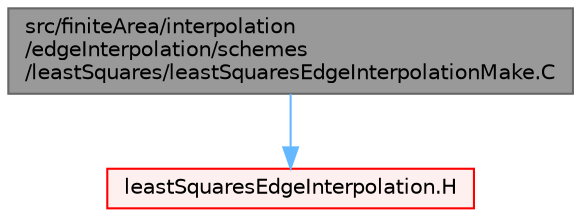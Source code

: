 digraph "src/finiteArea/interpolation/edgeInterpolation/schemes/leastSquares/leastSquaresEdgeInterpolationMake.C"
{
 // LATEX_PDF_SIZE
  bgcolor="transparent";
  edge [fontname=Helvetica,fontsize=10,labelfontname=Helvetica,labelfontsize=10];
  node [fontname=Helvetica,fontsize=10,shape=box,height=0.2,width=0.4];
  Node1 [id="Node000001",label="src/finiteArea/interpolation\l/edgeInterpolation/schemes\l/leastSquares/leastSquaresEdgeInterpolationMake.C",height=0.2,width=0.4,color="gray40", fillcolor="grey60", style="filled", fontcolor="black",tooltip=" "];
  Node1 -> Node2 [id="edge1_Node000001_Node000002",color="steelblue1",style="solid",tooltip=" "];
  Node2 [id="Node000002",label="leastSquaresEdgeInterpolation.H",height=0.2,width=0.4,color="red", fillcolor="#FFF0F0", style="filled",URL="$leastSquaresEdgeInterpolation_8H.html",tooltip=" "];
}
